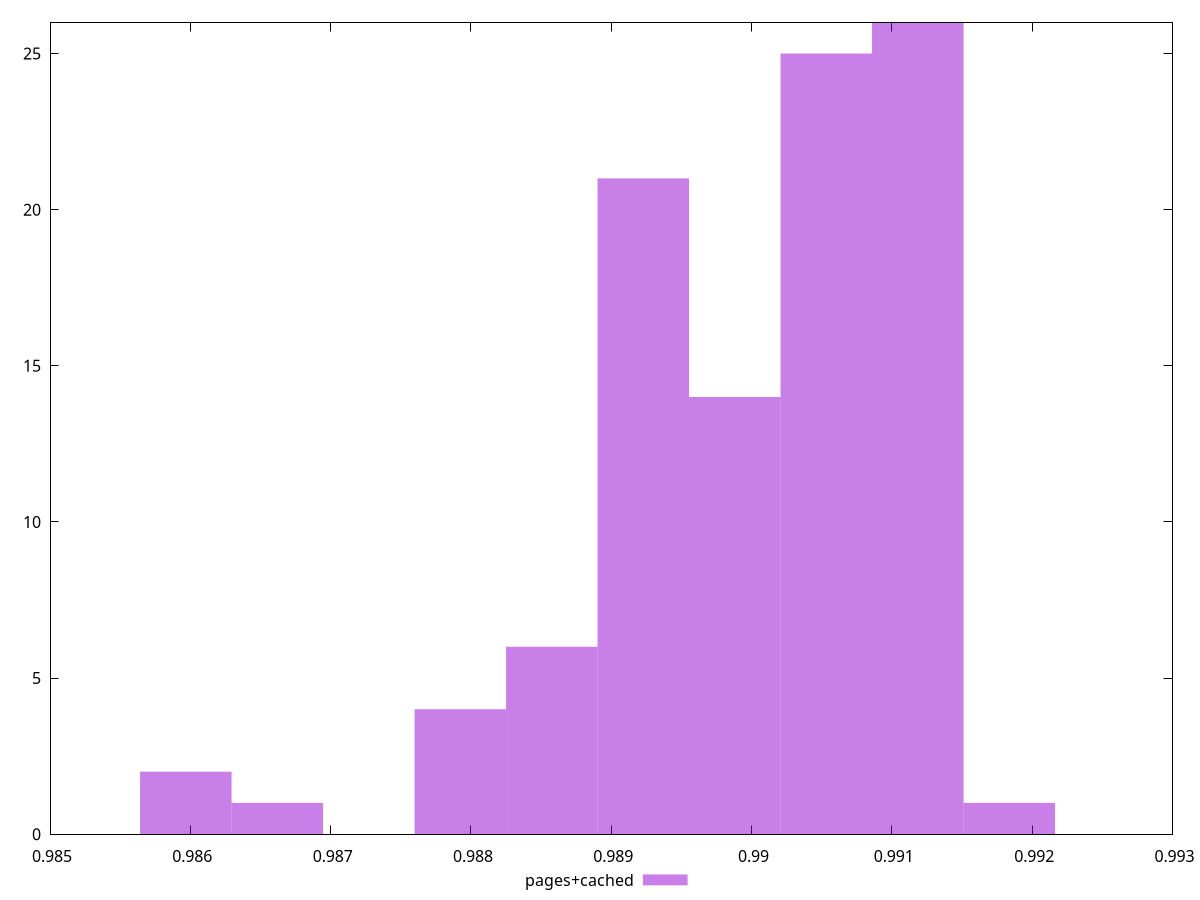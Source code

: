 $_pagesCached <<EOF
0.9898805870152914 14
0.9892284917669282 21
0.9905326822636545 25
0.9866201107734756 1
0.9911847775120177 26
0.988576396518565 6
0.9859680155251124 2
0.9879243012702018 4
0.9918368727603809 1
EOF
set key outside below
set terminal pngcairo
set output "report_00004_2020-11-02T20-21-41.718Z/bootup-time/pages+cached//hist.png"
set yrange [0:26]
set boxwidth 0.0006520952483631695
set style fill transparent solid 0.5 noborder
plot $_pagesCached title "pages+cached" with boxes ,
